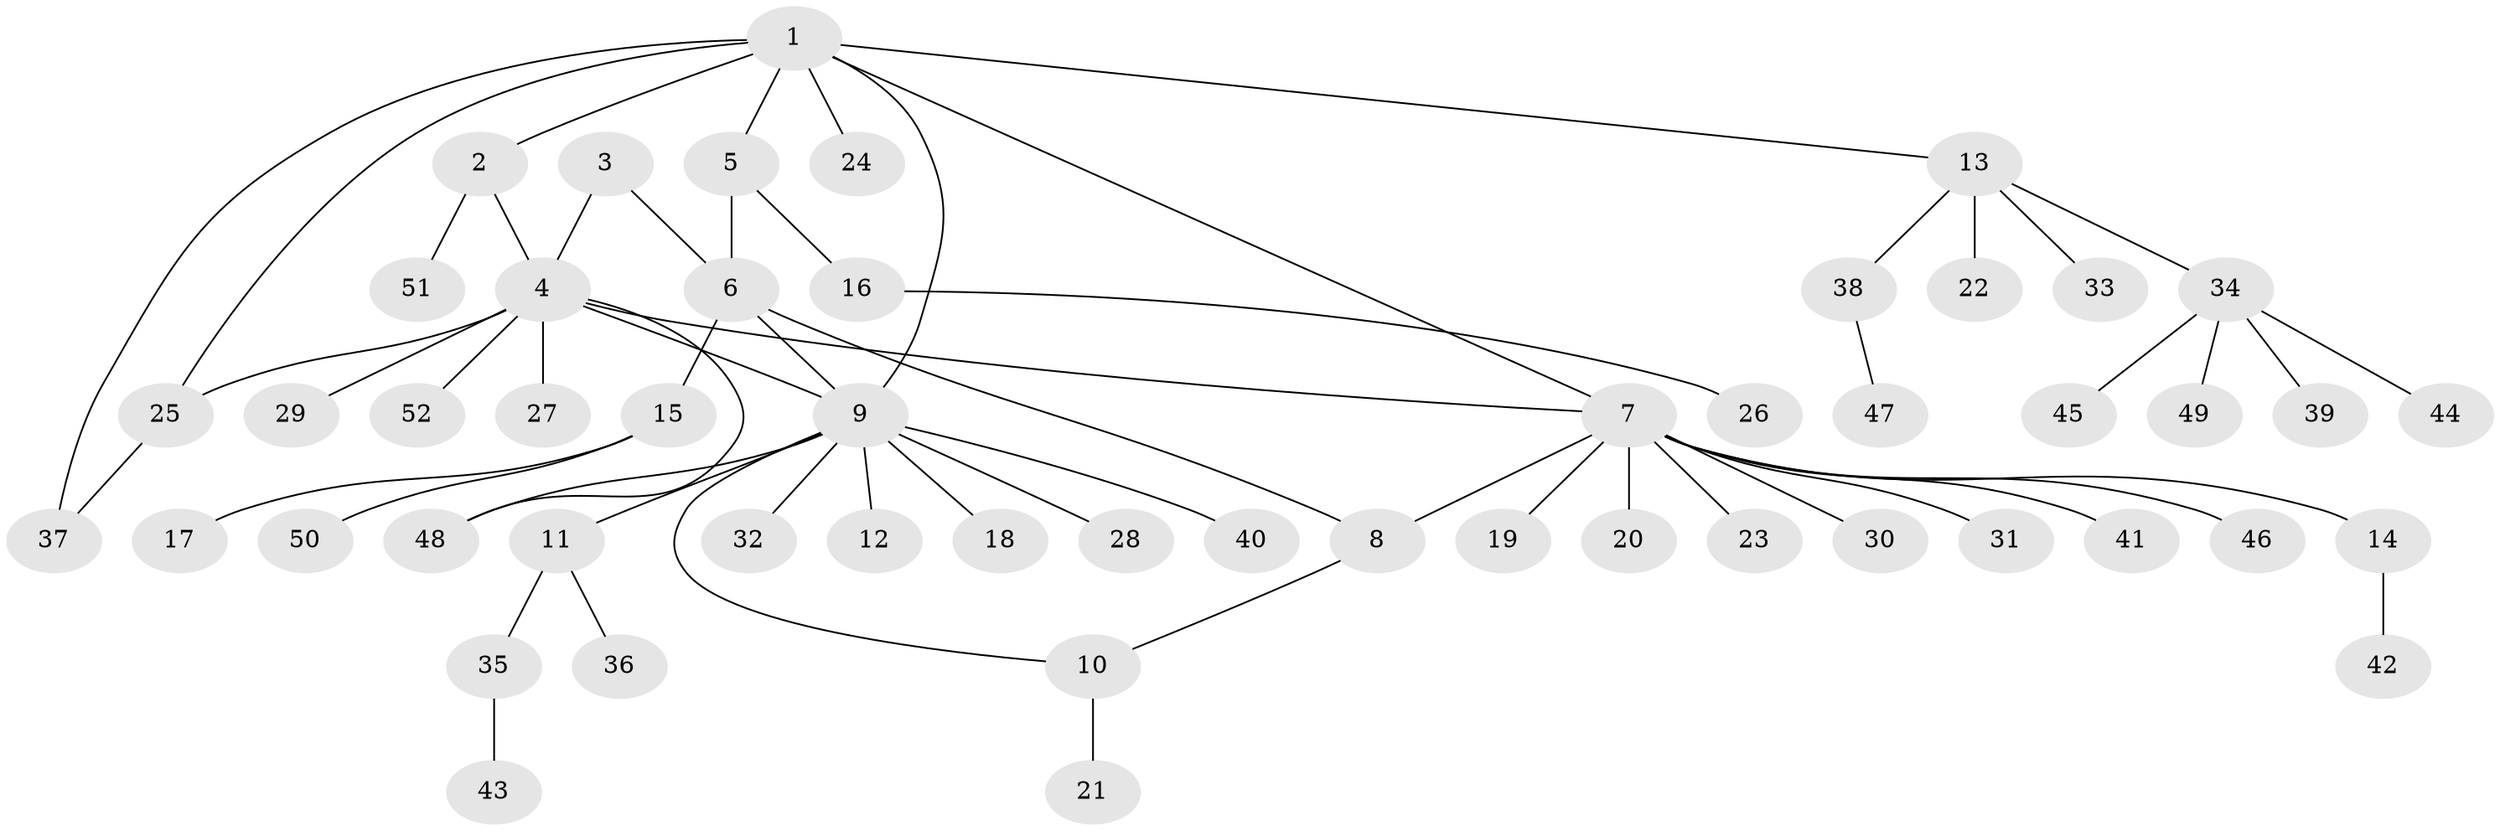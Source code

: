 // coarse degree distribution, {10: 0.05, 3: 0.1, 1: 0.65, 2: 0.1, 7: 0.05, 6: 0.05}
// Generated by graph-tools (version 1.1) at 2025/58/03/04/25 21:58:52]
// undirected, 52 vertices, 60 edges
graph export_dot {
graph [start="1"]
  node [color=gray90,style=filled];
  1;
  2;
  3;
  4;
  5;
  6;
  7;
  8;
  9;
  10;
  11;
  12;
  13;
  14;
  15;
  16;
  17;
  18;
  19;
  20;
  21;
  22;
  23;
  24;
  25;
  26;
  27;
  28;
  29;
  30;
  31;
  32;
  33;
  34;
  35;
  36;
  37;
  38;
  39;
  40;
  41;
  42;
  43;
  44;
  45;
  46;
  47;
  48;
  49;
  50;
  51;
  52;
  1 -- 2;
  1 -- 5;
  1 -- 7;
  1 -- 9;
  1 -- 13;
  1 -- 24;
  1 -- 25;
  1 -- 37;
  2 -- 4;
  2 -- 51;
  3 -- 4;
  3 -- 6;
  4 -- 7;
  4 -- 9;
  4 -- 25;
  4 -- 27;
  4 -- 29;
  4 -- 48;
  4 -- 52;
  5 -- 6;
  5 -- 16;
  6 -- 8;
  6 -- 9;
  6 -- 15;
  7 -- 8;
  7 -- 14;
  7 -- 19;
  7 -- 20;
  7 -- 23;
  7 -- 30;
  7 -- 31;
  7 -- 41;
  7 -- 46;
  8 -- 10;
  9 -- 10;
  9 -- 11;
  9 -- 12;
  9 -- 18;
  9 -- 28;
  9 -- 32;
  9 -- 40;
  9 -- 48;
  10 -- 21;
  11 -- 35;
  11 -- 36;
  13 -- 22;
  13 -- 33;
  13 -- 34;
  13 -- 38;
  14 -- 42;
  15 -- 17;
  15 -- 50;
  16 -- 26;
  25 -- 37;
  34 -- 39;
  34 -- 44;
  34 -- 45;
  34 -- 49;
  35 -- 43;
  38 -- 47;
}
